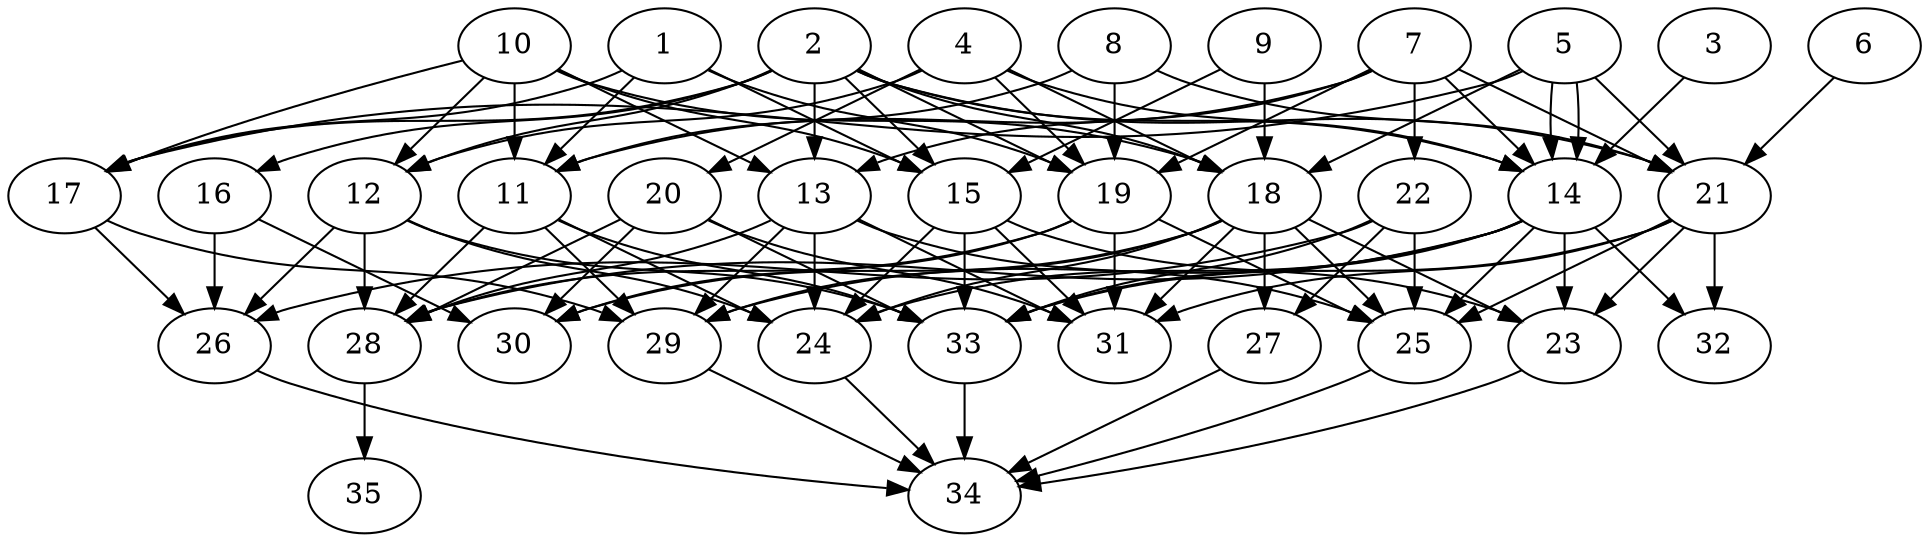 // DAG automatically generated by daggen at Thu Oct  3 14:05:36 2019
// ./daggen --dot -n 35 --ccr 0.3 --fat 0.7 --regular 0.9 --density 0.6 --mindata 5242880 --maxdata 52428800 
digraph G {
  1 [size="94754133", alpha="0.02", expect_size="28426240"] 
  1 -> 11 [size ="28426240"]
  1 -> 15 [size ="28426240"]
  1 -> 17 [size ="28426240"]
  1 -> 19 [size ="28426240"]
  2 [size="42629120", alpha="0.01", expect_size="12788736"] 
  2 -> 12 [size ="12788736"]
  2 -> 13 [size ="12788736"]
  2 -> 14 [size ="12788736"]
  2 -> 15 [size ="12788736"]
  2 -> 16 [size ="12788736"]
  2 -> 17 [size ="12788736"]
  2 -> 18 [size ="12788736"]
  2 -> 19 [size ="12788736"]
  2 -> 21 [size ="12788736"]
  3 [size="48660480", alpha="0.20", expect_size="14598144"] 
  3 -> 14 [size ="14598144"]
  4 [size="63982933", alpha="0.12", expect_size="19194880"] 
  4 -> 12 [size ="19194880"]
  4 -> 14 [size ="19194880"]
  4 -> 18 [size ="19194880"]
  4 -> 19 [size ="19194880"]
  4 -> 20 [size ="19194880"]
  5 [size="102208853", alpha="0.20", expect_size="30662656"] 
  5 -> 14 [size ="30662656"]
  5 -> 14 [size ="30662656"]
  5 -> 17 [size ="30662656"]
  5 -> 18 [size ="30662656"]
  5 -> 21 [size ="30662656"]
  6 [size="40632320", alpha="0.16", expect_size="12189696"] 
  6 -> 21 [size ="12189696"]
  7 [size="171663360", alpha="0.06", expect_size="51499008"] 
  7 -> 11 [size ="51499008"]
  7 -> 13 [size ="51499008"]
  7 -> 14 [size ="51499008"]
  7 -> 19 [size ="51499008"]
  7 -> 21 [size ="51499008"]
  7 -> 22 [size ="51499008"]
  8 [size="114189653", alpha="0.18", expect_size="34256896"] 
  8 -> 11 [size ="34256896"]
  8 -> 19 [size ="34256896"]
  8 -> 21 [size ="34256896"]
  9 [size="91822080", alpha="0.08", expect_size="27546624"] 
  9 -> 15 [size ="27546624"]
  9 -> 18 [size ="27546624"]
  10 [size="92637867", alpha="0.14", expect_size="27791360"] 
  10 -> 11 [size ="27791360"]
  10 -> 12 [size ="27791360"]
  10 -> 13 [size ="27791360"]
  10 -> 15 [size ="27791360"]
  10 -> 17 [size ="27791360"]
  10 -> 18 [size ="27791360"]
  11 [size="17780053", alpha="0.08", expect_size="5334016"] 
  11 -> 24 [size ="5334016"]
  11 -> 28 [size ="5334016"]
  11 -> 29 [size ="5334016"]
  11 -> 33 [size ="5334016"]
  12 [size="36628480", alpha="0.12", expect_size="10988544"] 
  12 -> 24 [size ="10988544"]
  12 -> 26 [size ="10988544"]
  12 -> 28 [size ="10988544"]
  12 -> 33 [size ="10988544"]
  13 [size="46639787", alpha="0.13", expect_size="13991936"] 
  13 -> 24 [size ="13991936"]
  13 -> 25 [size ="13991936"]
  13 -> 28 [size ="13991936"]
  13 -> 29 [size ="13991936"]
  13 -> 31 [size ="13991936"]
  14 [size="44936533", alpha="0.12", expect_size="13480960"] 
  14 -> 23 [size ="13480960"]
  14 -> 24 [size ="13480960"]
  14 -> 25 [size ="13480960"]
  14 -> 28 [size ="13480960"]
  14 -> 29 [size ="13480960"]
  14 -> 32 [size ="13480960"]
  14 -> 33 [size ="13480960"]
  15 [size="139847680", alpha="0.09", expect_size="41954304"] 
  15 -> 23 [size ="41954304"]
  15 -> 24 [size ="41954304"]
  15 -> 31 [size ="41954304"]
  15 -> 33 [size ="41954304"]
  16 [size="136656213", alpha="0.02", expect_size="40996864"] 
  16 -> 26 [size ="40996864"]
  16 -> 30 [size ="40996864"]
  17 [size="106287787", alpha="0.15", expect_size="31886336"] 
  17 -> 26 [size ="31886336"]
  17 -> 29 [size ="31886336"]
  18 [size="154934613", alpha="0.13", expect_size="46480384"] 
  18 -> 23 [size ="46480384"]
  18 -> 24 [size ="46480384"]
  18 -> 25 [size ="46480384"]
  18 -> 27 [size ="46480384"]
  18 -> 29 [size ="46480384"]
  18 -> 30 [size ="46480384"]
  18 -> 31 [size ="46480384"]
  19 [size="138038613", alpha="0.09", expect_size="41411584"] 
  19 -> 25 [size ="41411584"]
  19 -> 28 [size ="41411584"]
  19 -> 30 [size ="41411584"]
  19 -> 31 [size ="41411584"]
  20 [size="42949973", alpha="0.19", expect_size="12884992"] 
  20 -> 28 [size ="12884992"]
  20 -> 30 [size ="12884992"]
  20 -> 31 [size ="12884992"]
  20 -> 33 [size ="12884992"]
  21 [size="155733333", alpha="0.19", expect_size="46720000"] 
  21 -> 23 [size ="46720000"]
  21 -> 25 [size ="46720000"]
  21 -> 31 [size ="46720000"]
  21 -> 32 [size ="46720000"]
  21 -> 33 [size ="46720000"]
  22 [size="61057707", alpha="0.02", expect_size="18317312"] 
  22 -> 25 [size ="18317312"]
  22 -> 26 [size ="18317312"]
  22 -> 27 [size ="18317312"]
  22 -> 33 [size ="18317312"]
  23 [size="155030187", alpha="0.09", expect_size="46509056"] 
  23 -> 34 [size ="46509056"]
  24 [size="100003840", alpha="0.02", expect_size="30001152"] 
  24 -> 34 [size ="30001152"]
  25 [size="35525973", alpha="0.05", expect_size="10657792"] 
  25 -> 34 [size ="10657792"]
  26 [size="109380267", alpha="0.12", expect_size="32814080"] 
  26 -> 34 [size ="32814080"]
  27 [size="126528853", alpha="0.18", expect_size="37958656"] 
  27 -> 34 [size ="37958656"]
  28 [size="90900480", alpha="0.17", expect_size="27270144"] 
  28 -> 35 [size ="27270144"]
  29 [size="37949440", alpha="0.05", expect_size="11384832"] 
  29 -> 34 [size ="11384832"]
  30 [size="107878400", alpha="0.03", expect_size="32363520"] 
  31 [size="99379200", alpha="0.00", expect_size="29813760"] 
  32 [size="89729707", alpha="0.00", expect_size="26918912"] 
  33 [size="104093013", alpha="0.04", expect_size="31227904"] 
  33 -> 34 [size ="31227904"]
  34 [size="173646507", alpha="0.11", expect_size="52093952"] 
  35 [size="30327467", alpha="0.14", expect_size="9098240"] 
}
